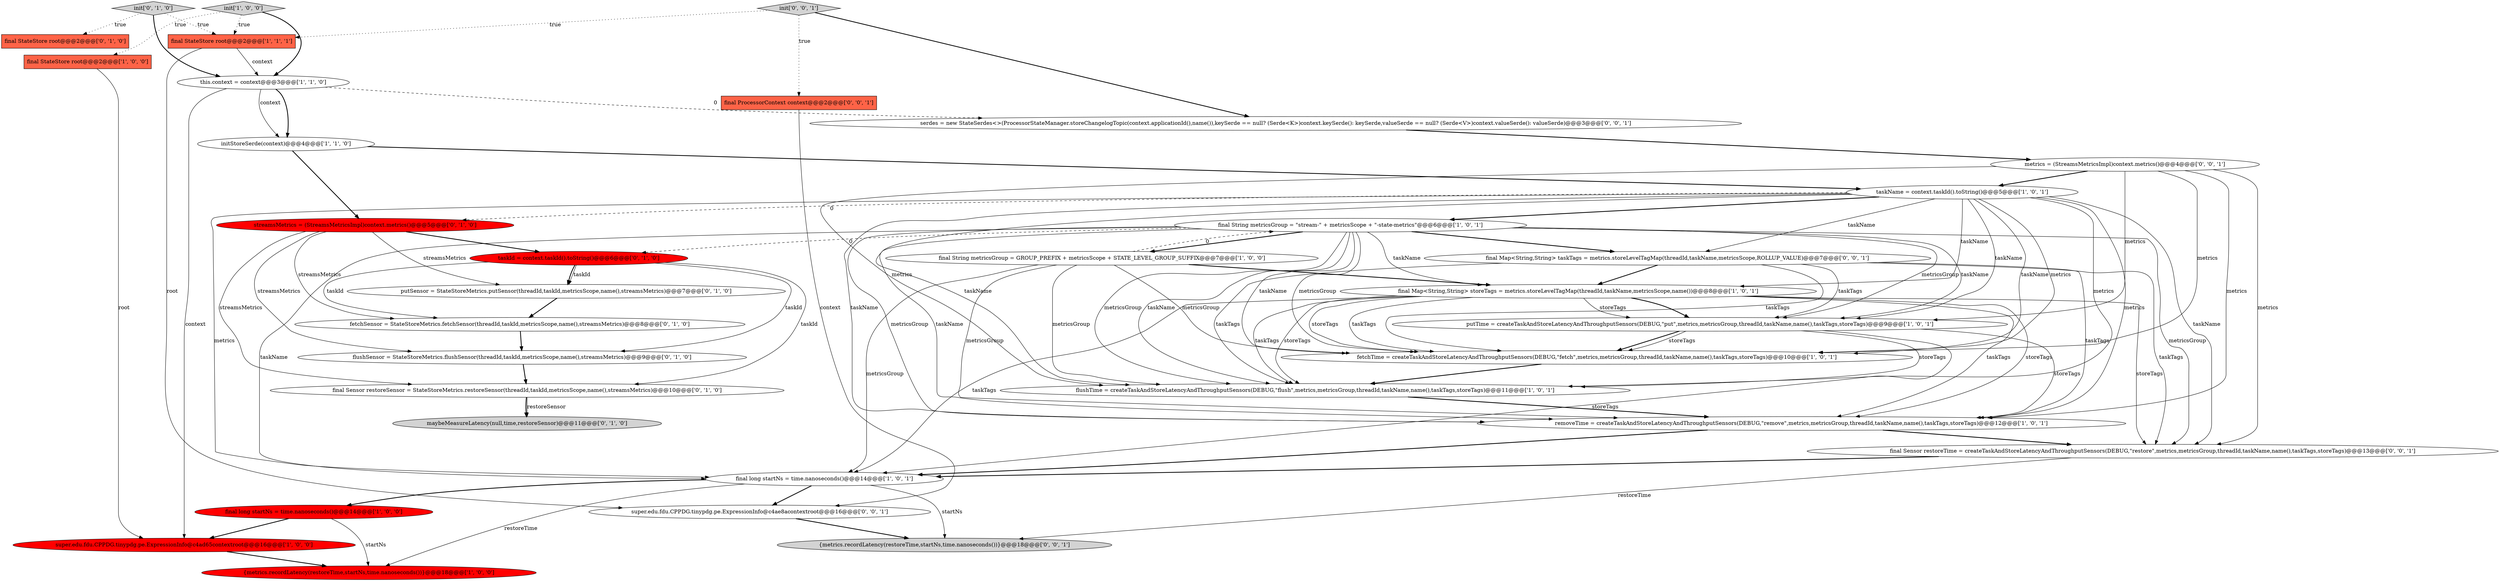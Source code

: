 digraph {
13 [style = filled, label = "removeTime = createTaskAndStoreLatencyAndThroughputSensors(DEBUG,\"remove\",metrics,metricsGroup,threadId,taskName,name(),taskTags,storeTags)@@@12@@@['1', '0', '1']", fillcolor = white, shape = ellipse image = "AAA0AAABBB1BBB"];
20 [style = filled, label = "final Sensor restoreSensor = StateStoreMetrics.restoreSensor(threadId,taskId,metricsScope,name(),streamsMetrics)@@@10@@@['0', '1', '0']", fillcolor = white, shape = ellipse image = "AAA0AAABBB2BBB"];
15 [style = filled, label = "final String metricsGroup = GROUP_PREFIX + metricsScope + STATE_LEVEL_GROUP_SUFFIX@@@7@@@['1', '0', '0']", fillcolor = white, shape = ellipse image = "AAA0AAABBB1BBB"];
25 [style = filled, label = "taskId = context.taskId().toString()@@@6@@@['0', '1', '0']", fillcolor = red, shape = ellipse image = "AAA1AAABBB2BBB"];
16 [style = filled, label = "final StateStore root@@@2@@@['1', '1', '1']", fillcolor = tomato, shape = box image = "AAA0AAABBB1BBB"];
32 [style = filled, label = "serdes = new StateSerdes<>(ProcessorStateManager.storeChangelogTopic(context.applicationId(),name()),keySerde == null? (Serde<K>)context.keySerde(): keySerde,valueSerde == null? (Serde<V>)context.valueSerde(): valueSerde)@@@3@@@['0', '0', '1']", fillcolor = white, shape = ellipse image = "AAA0AAABBB3BBB"];
18 [style = filled, label = "final StateStore root@@@2@@@['0', '1', '0']", fillcolor = tomato, shape = box image = "AAA0AAABBB2BBB"];
22 [style = filled, label = "init['0', '1', '0']", fillcolor = lightgray, shape = diamond image = "AAA0AAABBB2BBB"];
6 [style = filled, label = "final long startNs = time.nanoseconds()@@@14@@@['1', '0', '1']", fillcolor = white, shape = ellipse image = "AAA0AAABBB1BBB"];
31 [style = filled, label = "final Map<String,String> taskTags = metrics.storeLevelTagMap(threadId,taskName,metricsScope,ROLLUP_VALUE)@@@7@@@['0', '0', '1']", fillcolor = white, shape = ellipse image = "AAA0AAABBB3BBB"];
24 [style = filled, label = "fetchSensor = StateStoreMetrics.fetchSensor(threadId,taskId,metricsScope,name(),streamsMetrics)@@@8@@@['0', '1', '0']", fillcolor = white, shape = ellipse image = "AAA0AAABBB2BBB"];
10 [style = filled, label = "init['1', '0', '0']", fillcolor = lightgray, shape = diamond image = "AAA0AAABBB1BBB"];
1 [style = filled, label = "final long startNs = time.nanoseconds()@@@14@@@['1', '0', '0']", fillcolor = red, shape = ellipse image = "AAA1AAABBB1BBB"];
19 [style = filled, label = "flushSensor = StateStoreMetrics.flushSensor(threadId,taskId,metricsScope,name(),streamsMetrics)@@@9@@@['0', '1', '0']", fillcolor = white, shape = ellipse image = "AAA0AAABBB2BBB"];
4 [style = filled, label = "final String metricsGroup = \"stream-\" + metricsScope + \"-state-metrics\"@@@6@@@['1', '0', '1']", fillcolor = white, shape = ellipse image = "AAA0AAABBB1BBB"];
2 [style = filled, label = "final Map<String,String> storeTags = metrics.storeLevelTagMap(threadId,taskName,metricsScope,name())@@@8@@@['1', '0', '1']", fillcolor = white, shape = ellipse image = "AAA0AAABBB1BBB"];
14 [style = filled, label = "final StateStore root@@@2@@@['1', '0', '0']", fillcolor = tomato, shape = box image = "AAA0AAABBB1BBB"];
8 [style = filled, label = "fetchTime = createTaskAndStoreLatencyAndThroughputSensors(DEBUG,\"fetch\",metrics,metricsGroup,threadId,taskName,name(),taskTags,storeTags)@@@10@@@['1', '0', '1']", fillcolor = white, shape = ellipse image = "AAA0AAABBB1BBB"];
17 [style = filled, label = "streamsMetrics = (StreamsMetricsImpl)context.metrics()@@@5@@@['0', '1', '0']", fillcolor = red, shape = ellipse image = "AAA1AAABBB2BBB"];
21 [style = filled, label = "maybeMeasureLatency(null,time,restoreSensor)@@@11@@@['0', '1', '0']", fillcolor = lightgray, shape = ellipse image = "AAA0AAABBB2BBB"];
12 [style = filled, label = "putTime = createTaskAndStoreLatencyAndThroughputSensors(DEBUG,\"put\",metrics,metricsGroup,threadId,taskName,name(),taskTags,storeTags)@@@9@@@['1', '0', '1']", fillcolor = white, shape = ellipse image = "AAA0AAABBB1BBB"];
11 [style = filled, label = "taskName = context.taskId().toString()@@@5@@@['1', '0', '1']", fillcolor = white, shape = ellipse image = "AAA0AAABBB1BBB"];
28 [style = filled, label = "final ProcessorContext context@@@2@@@['0', '0', '1']", fillcolor = tomato, shape = box image = "AAA0AAABBB3BBB"];
30 [style = filled, label = "super.edu.fdu.CPPDG.tinypdg.pe.ExpressionInfo@c4ae8acontextroot@@@16@@@['0', '0', '1']", fillcolor = white, shape = ellipse image = "AAA0AAABBB3BBB"];
23 [style = filled, label = "putSensor = StateStoreMetrics.putSensor(threadId,taskId,metricsScope,name(),streamsMetrics)@@@7@@@['0', '1', '0']", fillcolor = white, shape = ellipse image = "AAA0AAABBB2BBB"];
27 [style = filled, label = "final Sensor restoreTime = createTaskAndStoreLatencyAndThroughputSensors(DEBUG,\"restore\",metrics,metricsGroup,threadId,taskName,name(),taskTags,storeTags)@@@13@@@['0', '0', '1']", fillcolor = white, shape = ellipse image = "AAA0AAABBB3BBB"];
33 [style = filled, label = "{metrics.recordLatency(restoreTime,startNs,time.nanoseconds())}@@@18@@@['0', '0', '1']", fillcolor = lightgray, shape = ellipse image = "AAA0AAABBB3BBB"];
29 [style = filled, label = "init['0', '0', '1']", fillcolor = lightgray, shape = diamond image = "AAA0AAABBB3BBB"];
0 [style = filled, label = "this.context = context@@@3@@@['1', '1', '0']", fillcolor = white, shape = ellipse image = "AAA0AAABBB1BBB"];
3 [style = filled, label = "{metrics.recordLatency(restoreTime,startNs,time.nanoseconds())}@@@18@@@['1', '0', '0']", fillcolor = red, shape = ellipse image = "AAA1AAABBB1BBB"];
7 [style = filled, label = "initStoreSerde(context)@@@4@@@['1', '1', '0']", fillcolor = white, shape = ellipse image = "AAA0AAABBB1BBB"];
26 [style = filled, label = "metrics = (StreamsMetricsImpl)context.metrics()@@@4@@@['0', '0', '1']", fillcolor = white, shape = ellipse image = "AAA0AAABBB3BBB"];
5 [style = filled, label = "flushTime = createTaskAndStoreLatencyAndThroughputSensors(DEBUG,\"flush\",metrics,metricsGroup,threadId,taskName,name(),taskTags,storeTags)@@@11@@@['1', '0', '1']", fillcolor = white, shape = ellipse image = "AAA0AAABBB1BBB"];
9 [style = filled, label = "super.edu.fdu.CPPDG.tinypdg.pe.ExpressionInfo@c4ad65contextroot@@@16@@@['1', '0', '0']", fillcolor = red, shape = ellipse image = "AAA1AAABBB1BBB"];
17->25 [style = bold, label=""];
12->13 [style = solid, label="storeTags"];
11->12 [style = solid, label="taskName"];
31->5 [style = solid, label="taskTags"];
4->15 [style = bold, label=""];
15->4 [style = dashed, label="0"];
26->11 [style = bold, label=""];
11->5 [style = solid, label="taskName"];
17->20 [style = solid, label="streamsMetrics"];
4->25 [style = dashed, label="0"];
25->20 [style = solid, label="taskId"];
0->9 [style = solid, label="context"];
31->13 [style = solid, label="taskTags"];
22->0 [style = bold, label=""];
22->16 [style = dotted, label="true"];
11->13 [style = solid, label="metrics"];
16->30 [style = solid, label="root"];
27->33 [style = solid, label="restoreTime"];
10->16 [style = dotted, label="true"];
29->16 [style = dotted, label="true"];
4->27 [style = solid, label="metricsGroup"];
15->6 [style = solid, label="metricsGroup"];
7->11 [style = bold, label=""];
4->8 [style = solid, label="taskName"];
24->19 [style = bold, label=""];
2->27 [style = solid, label="storeTags"];
4->8 [style = solid, label="metricsGroup"];
19->20 [style = bold, label=""];
26->12 [style = solid, label="metrics"];
15->5 [style = solid, label="metricsGroup"];
31->2 [style = bold, label=""];
32->26 [style = bold, label=""];
0->7 [style = bold, label=""];
26->13 [style = solid, label="metrics"];
26->5 [style = solid, label="metrics"];
26->27 [style = solid, label="metrics"];
29->32 [style = bold, label=""];
20->21 [style = solid, label="restoreSensor"];
10->0 [style = bold, label=""];
4->13 [style = solid, label="metricsGroup"];
11->2 [style = solid, label="taskName"];
6->3 [style = solid, label="restoreTime"];
0->7 [style = solid, label="context"];
4->2 [style = solid, label="taskName"];
2->13 [style = solid, label="taskTags"];
2->8 [style = solid, label="storeTags"];
2->5 [style = solid, label="storeTags"];
4->12 [style = solid, label="metricsGroup"];
4->5 [style = solid, label="taskName"];
2->12 [style = solid, label="storeTags"];
7->17 [style = bold, label=""];
22->18 [style = dotted, label="true"];
30->33 [style = bold, label=""];
4->12 [style = solid, label="taskName"];
11->4 [style = bold, label=""];
17->23 [style = solid, label="streamsMetrics"];
14->9 [style = solid, label="root"];
11->17 [style = dashed, label="0"];
16->0 [style = solid, label="context"];
11->5 [style = solid, label="metrics"];
1->9 [style = bold, label=""];
6->1 [style = bold, label=""];
11->13 [style = solid, label="taskName"];
2->13 [style = solid, label="storeTags"];
11->8 [style = solid, label="taskName"];
4->31 [style = bold, label=""];
13->27 [style = bold, label=""];
29->28 [style = dotted, label="true"];
28->30 [style = solid, label="context"];
31->12 [style = solid, label="taskTags"];
12->8 [style = bold, label=""];
5->13 [style = bold, label=""];
15->13 [style = solid, label="metricsGroup"];
26->8 [style = solid, label="metrics"];
2->8 [style = solid, label="taskTags"];
9->3 [style = bold, label=""];
13->6 [style = bold, label=""];
11->27 [style = solid, label="taskName"];
2->6 [style = solid, label="taskTags"];
31->8 [style = solid, label="taskTags"];
31->27 [style = solid, label="taskTags"];
4->13 [style = solid, label="taskName"];
15->2 [style = bold, label=""];
12->5 [style = solid, label="storeTags"];
12->6 [style = solid, label="storeTags"];
25->23 [style = bold, label=""];
25->19 [style = solid, label="taskId"];
0->32 [style = dashed, label="0"];
1->3 [style = solid, label="startNs"];
17->24 [style = solid, label="streamsMetrics"];
11->31 [style = solid, label="taskName"];
17->19 [style = solid, label="streamsMetrics"];
4->5 [style = solid, label="metricsGroup"];
2->5 [style = solid, label="taskTags"];
27->6 [style = bold, label=""];
2->12 [style = bold, label=""];
10->14 [style = dotted, label="true"];
20->21 [style = bold, label=""];
12->8 [style = solid, label="storeTags"];
23->24 [style = bold, label=""];
25->23 [style = solid, label="taskId"];
15->8 [style = solid, label="metricsGroup"];
8->5 [style = bold, label=""];
11->8 [style = solid, label="metrics"];
11->6 [style = solid, label="metrics"];
25->24 [style = solid, label="taskId"];
4->6 [style = solid, label="taskName"];
6->33 [style = solid, label="startNs"];
6->30 [style = bold, label=""];
}
